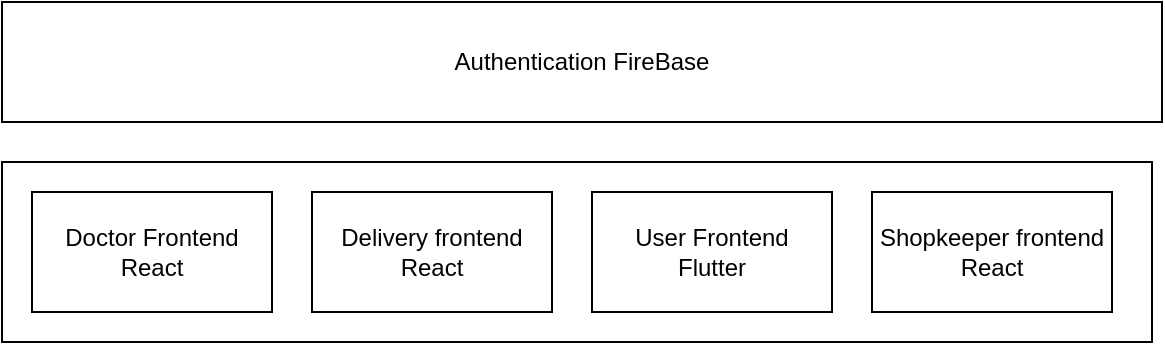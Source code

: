 <mxfile>
    <diagram id="PtXLaBM00-lh8xyZmS4A" name="Page-1">
        <mxGraphModel dx="1178" dy="899" grid="1" gridSize="10" guides="1" tooltips="1" connect="1" arrows="1" fold="1" page="1" pageScale="1" pageWidth="850" pageHeight="1100" math="0" shadow="0">
            <root>
                <mxCell id="0"/>
                <mxCell id="1" parent="0"/>
                <mxCell id="8" value="" style="rounded=0;whiteSpace=wrap;html=1;" vertex="1" parent="1">
                    <mxGeometry x="110" y="700" width="575" height="90" as="geometry"/>
                </mxCell>
                <mxCell id="2" value="User Frontend&lt;div&gt;Flutter&lt;/div&gt;" style="rounded=0;whiteSpace=wrap;html=1;" vertex="1" parent="1">
                    <mxGeometry x="405" y="715" width="120" height="60" as="geometry"/>
                </mxCell>
                <mxCell id="3" value="Doctor Frontend&lt;div&gt;React&lt;/div&gt;" style="rounded=0;whiteSpace=wrap;html=1;" vertex="1" parent="1">
                    <mxGeometry x="125" y="715" width="120" height="60" as="geometry"/>
                </mxCell>
                <mxCell id="4" value="Delivery frontend&lt;div&gt;React&lt;/div&gt;" style="rounded=0;whiteSpace=wrap;html=1;" vertex="1" parent="1">
                    <mxGeometry x="265" y="715" width="120" height="60" as="geometry"/>
                </mxCell>
                <mxCell id="5" value="Shopkeeper frontend&lt;div&gt;React&lt;/div&gt;" style="rounded=0;whiteSpace=wrap;html=1;" vertex="1" parent="1">
                    <mxGeometry x="545" y="715" width="120" height="60" as="geometry"/>
                </mxCell>
                <mxCell id="6" value="Authentication FireBase" style="rounded=0;whiteSpace=wrap;html=1;" vertex="1" parent="1">
                    <mxGeometry x="110" y="620" width="580" height="60" as="geometry"/>
                </mxCell>
            </root>
        </mxGraphModel>
    </diagram>
</mxfile>
